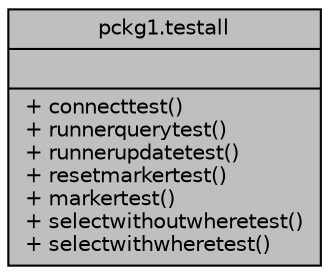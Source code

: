 digraph "pckg1.testall"
{
  edge [fontname="Helvetica",fontsize="10",labelfontname="Helvetica",labelfontsize="10"];
  node [fontname="Helvetica",fontsize="10",shape=record];
  Node1 [label="{pckg1.testall\n||+ connecttest()\l+ runnerquerytest()\l+ runnerupdatetest()\l+ resetmarkertest()\l+ markertest()\l+ selectwithoutwheretest()\l+ selectwithwheretest()\l}",height=0.2,width=0.4,color="black", fillcolor="grey75", style="filled", fontcolor="black"];
}
